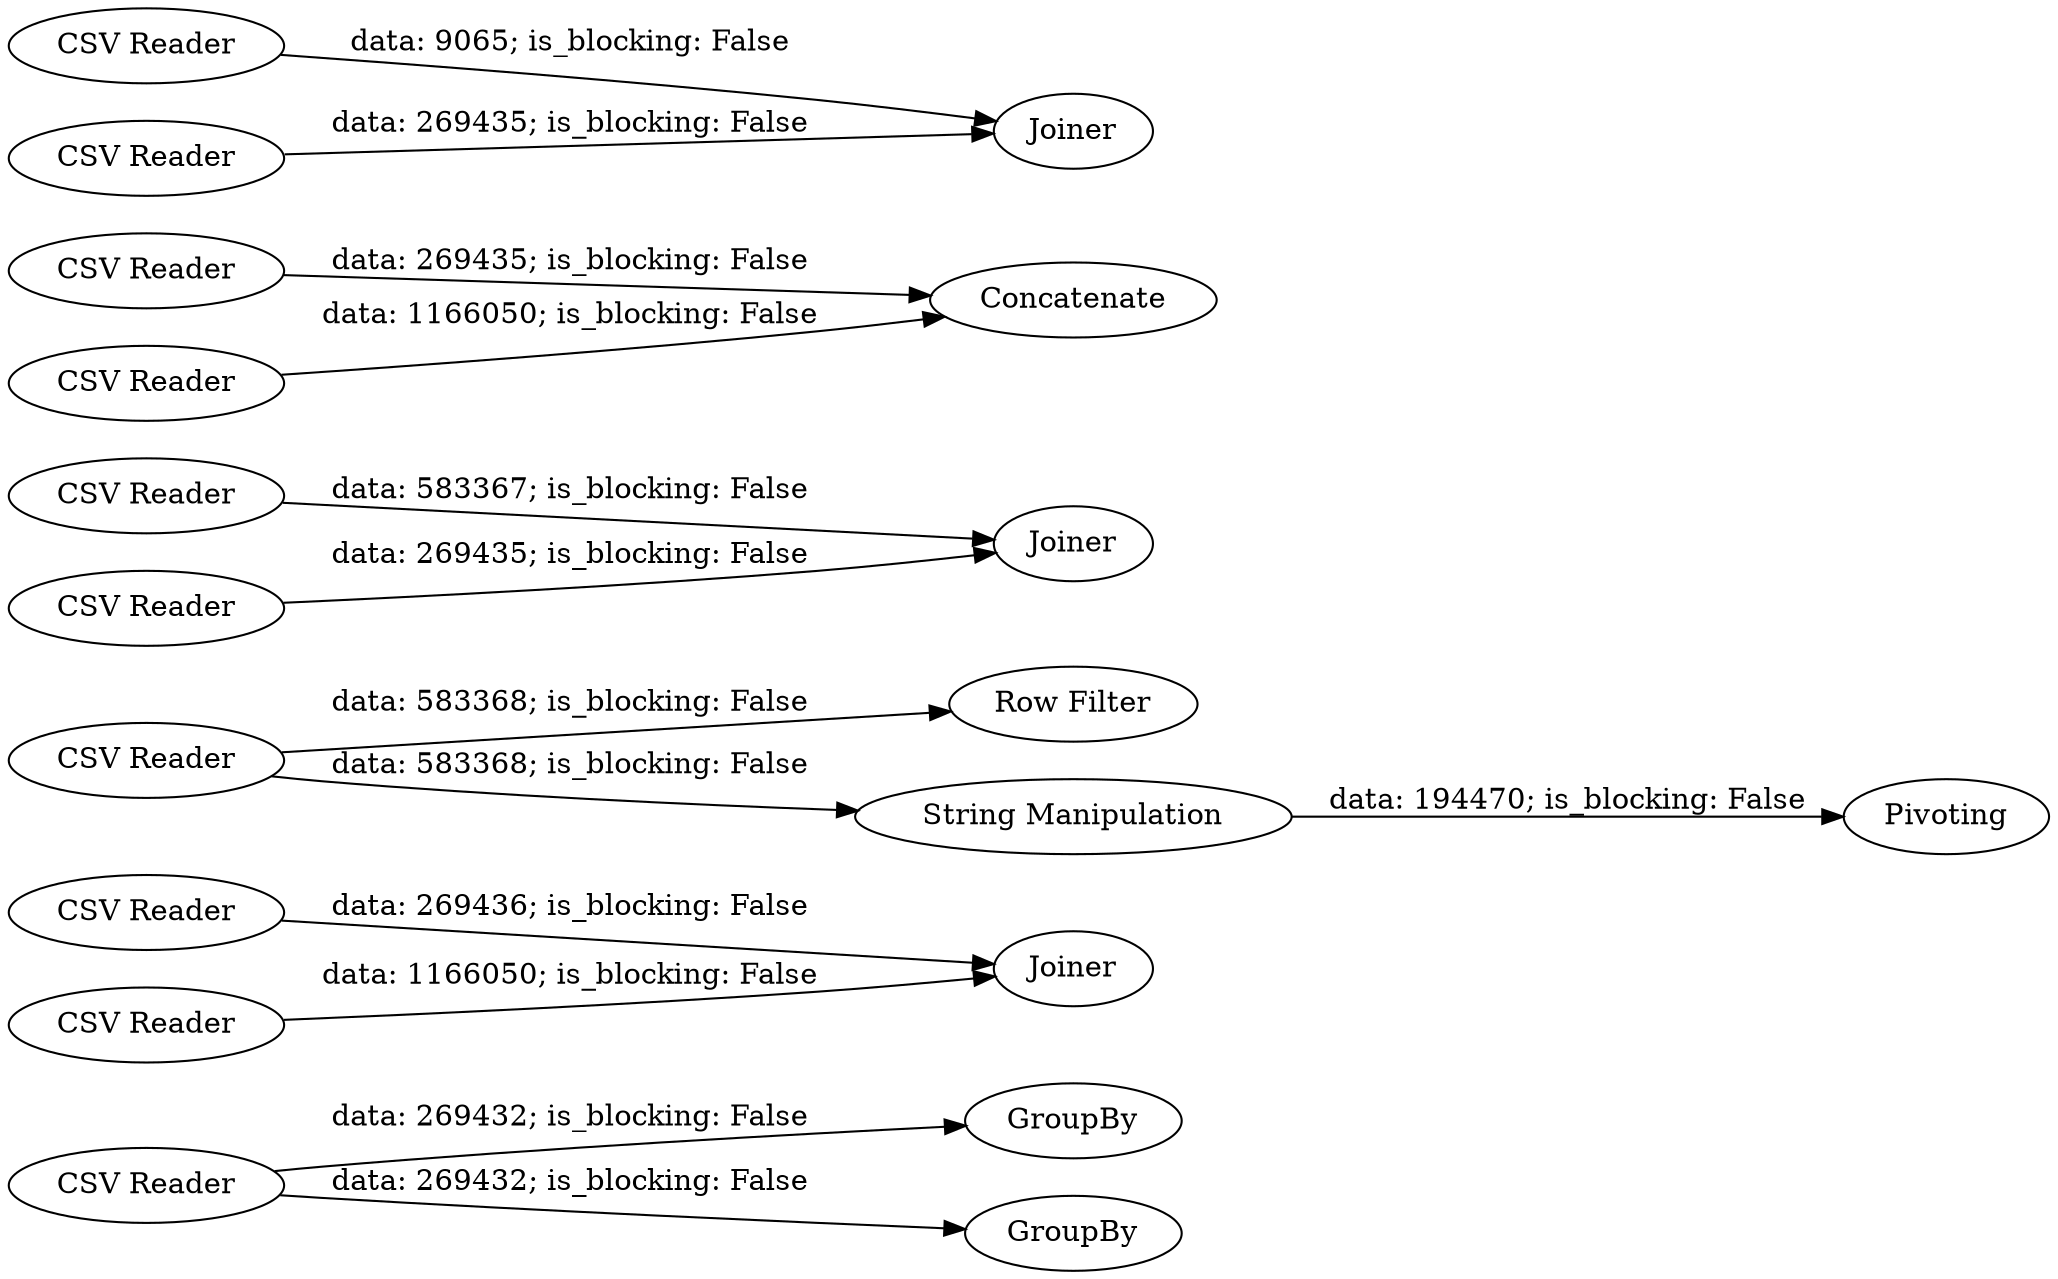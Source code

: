 digraph {
	"-6125138515109548954_2" [label="CSV Reader"]
	"-6125138515109548954_18" [label="CSV Reader"]
	"-6125138515109548954_1" [label=GroupBy]
	"-6218086104187238653_7" [label="Row Filter"]
	"-6125138515109548954_14" [label="CSV Reader"]
	"-6218086104187238653_21" [label="String Manipulation"]
	"-6125138515109548954_23" [label=Concatenate]
	"-6125138515109548954_3" [label=GroupBy]
	"-6125138515109548954_13" [label=Joiner]
	"-6218086104187238653_9" [label="CSV Reader"]
	"-6125138515109548954_20" [label=Joiner]
	"-6125138515109548954_10" [label=Pivoting]
	"-6125138515109548954_16" [label="CSV Reader"]
	"-6125138515109548954_15" [label="CSV Reader"]
	"-6125138515109548954_11" [label="CSV Reader"]
	"-6125138515109548954_21" [label="CSV Reader"]
	"-6125138515109548954_19" [label="CSV Reader"]
	"-6125138515109548954_17" [label=Joiner]
	"-6125138515109548954_22" [label="CSV Reader"]
	"-6218086104187238653_9" -> "-6218086104187238653_21" [label="data: 583368; is_blocking: False"]
	"-6125138515109548954_15" -> "-6125138515109548954_17" [label="data: 269435; is_blocking: False"]
	"-6125138515109548954_2" -> "-6125138515109548954_3" [label="data: 269432; is_blocking: False"]
	"-6125138515109548954_16" -> "-6125138515109548954_17" [label="data: 9065; is_blocking: False"]
	"-6125138515109548954_11" -> "-6125138515109548954_13" [label="data: 269435; is_blocking: False"]
	"-6218086104187238653_21" -> "-6125138515109548954_10" [label="data: 194470; is_blocking: False"]
	"-6125138515109548954_18" -> "-6125138515109548954_20" [label="data: 269436; is_blocking: False"]
	"-6125138515109548954_2" -> "-6125138515109548954_1" [label="data: 269432; is_blocking: False"]
	"-6125138515109548954_14" -> "-6125138515109548954_13" [label="data: 583367; is_blocking: False"]
	"-6125138515109548954_21" -> "-6125138515109548954_23" [label="data: 269435; is_blocking: False"]
	"-6125138515109548954_22" -> "-6125138515109548954_23" [label="data: 1166050; is_blocking: False"]
	"-6125138515109548954_19" -> "-6125138515109548954_20" [label="data: 1166050; is_blocking: False"]
	"-6218086104187238653_9" -> "-6218086104187238653_7" [label="data: 583368; is_blocking: False"]
	rankdir=LR
}

